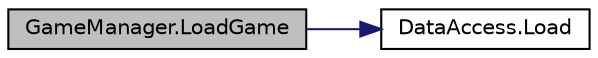 digraph "GameManager.LoadGame"
{
  edge [fontname="Helvetica",fontsize="10",labelfontname="Helvetica",labelfontsize="10"];
  node [fontname="Helvetica",fontsize="10",shape=record];
  rankdir="LR";
  Node22 [label="GameManager.LoadGame",height=0.2,width=0.4,color="black", fillcolor="grey75", style="filled", fontcolor="black"];
  Node22 -> Node23 [color="midnightblue",fontsize="10",style="solid",fontname="Helvetica"];
  Node23 [label="DataAccess.Load",height=0.2,width=0.4,color="black", fillcolor="white", style="filled",URL="$class_data_access.html#a9c3b457a4d34a81e5ef88667b59d1e47",tooltip="Load the game saved at GameData.dat file. "];
}
